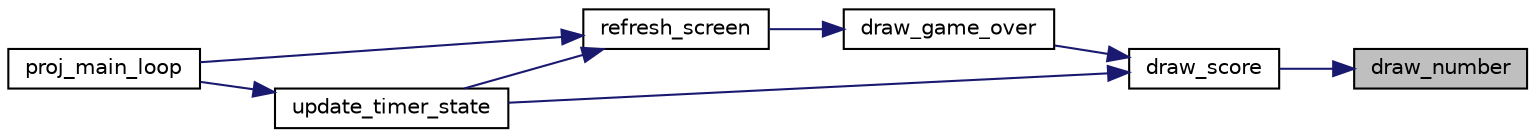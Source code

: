 digraph "draw_number"
{
 // LATEX_PDF_SIZE
  edge [fontname="Helvetica",fontsize="10",labelfontname="Helvetica",labelfontsize="10"];
  node [fontname="Helvetica",fontsize="10",shape=record];
  rankdir="RL";
  Node1 [label="draw_number",height=0.2,width=0.4,color="black", fillcolor="grey75", style="filled", fontcolor="black",tooltip="Draws the number in the specified coordinates."];
  Node1 -> Node2 [dir="back",color="midnightblue",fontsize="10",style="solid",fontname="Helvetica"];
  Node2 [label="draw_score",height=0.2,width=0.4,color="black", fillcolor="white", style="filled",URL="$video_8c.html#ad4db50e84100b110372c12cfdb41a3f3",tooltip="Draws the score field in the specified coordinates."];
  Node2 -> Node3 [dir="back",color="midnightblue",fontsize="10",style="solid",fontname="Helvetica"];
  Node3 [label="draw_game_over",height=0.2,width=0.4,color="black", fillcolor="white", style="filled",URL="$video_8c.html#aa37e76033505d7f48a87284bd85c48a2",tooltip="Draws the finish menu."];
  Node3 -> Node4 [dir="back",color="midnightblue",fontsize="10",style="solid",fontname="Helvetica"];
  Node4 [label="refresh_screen",height=0.2,width=0.4,color="black", fillcolor="white", style="filled",URL="$video_8c.html#a09274e99ae82fefc69ea9388bc245b8d",tooltip="Draws a new frame, depending on the current state of the menu."];
  Node4 -> Node5 [dir="back",color="midnightblue",fontsize="10",style="solid",fontname="Helvetica"];
  Node5 [label="proj_main_loop",height=0.2,width=0.4,color="black", fillcolor="white", style="filled",URL="$main_8c.html#a2a16f651eccbd248e1ad3b3b924b143b",tooltip=" "];
  Node4 -> Node6 [dir="back",color="midnightblue",fontsize="10",style="solid",fontname="Helvetica"];
  Node6 [label="update_timer_state",height=0.2,width=0.4,color="black", fillcolor="white", style="filled",URL="$game_8c.html#a2e7983abedd3fae94a24b4775a97210f",tooltip="Actions to perform whenever a timer interrupt occurs."];
  Node6 -> Node5 [dir="back",color="midnightblue",fontsize="10",style="solid",fontname="Helvetica"];
  Node2 -> Node6 [dir="back",color="midnightblue",fontsize="10",style="solid",fontname="Helvetica"];
}
